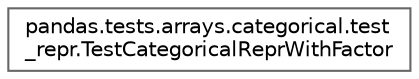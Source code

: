 digraph "Graphical Class Hierarchy"
{
 // LATEX_PDF_SIZE
  bgcolor="transparent";
  edge [fontname=Helvetica,fontsize=10,labelfontname=Helvetica,labelfontsize=10];
  node [fontname=Helvetica,fontsize=10,shape=box,height=0.2,width=0.4];
  rankdir="LR";
  Node0 [id="Node000000",label="pandas.tests.arrays.categorical.test\l_repr.TestCategoricalReprWithFactor",height=0.2,width=0.4,color="grey40", fillcolor="white", style="filled",URL="$d1/de5/classpandas_1_1tests_1_1arrays_1_1categorical_1_1test__repr_1_1TestCategoricalReprWithFactor.html",tooltip=" "];
}
